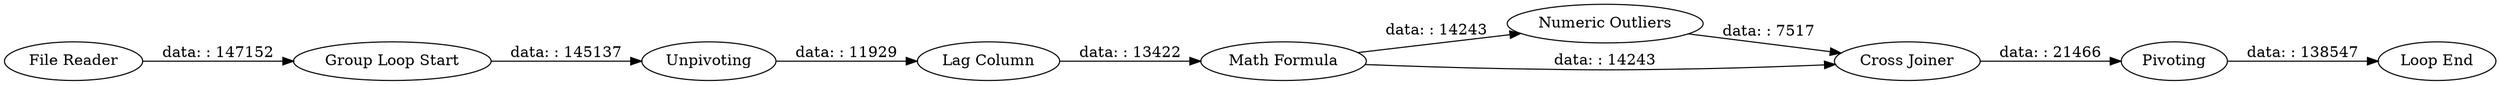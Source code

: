 digraph {
	"1631017210293221221_15" [label=Pivoting]
	"1631017210293221221_10" [label="Math Formula"]
	"1631017210293221221_1" [label="File Reader"]
	"1631017210293221221_13" [label="Loop End"]
	"1631017210293221221_4" [label=Unpivoting]
	"1631017210293221221_11" [label="Lag Column"]
	"1631017210293221221_12" [label="Numeric Outliers"]
	"1631017210293221221_14" [label="Cross Joiner"]
	"1631017210293221221_5" [label="Group Loop Start"]
	"1631017210293221221_10" -> "1631017210293221221_12" [label="data: : 14243"]
	"1631017210293221221_1" -> "1631017210293221221_5" [label="data: : 147152"]
	"1631017210293221221_4" -> "1631017210293221221_11" [label="data: : 11929"]
	"1631017210293221221_10" -> "1631017210293221221_14" [label="data: : 14243"]
	"1631017210293221221_11" -> "1631017210293221221_10" [label="data: : 13422"]
	"1631017210293221221_12" -> "1631017210293221221_14" [label="data: : 7517"]
	"1631017210293221221_15" -> "1631017210293221221_13" [label="data: : 138547"]
	"1631017210293221221_14" -> "1631017210293221221_15" [label="data: : 21466"]
	"1631017210293221221_5" -> "1631017210293221221_4" [label="data: : 145137"]
	rankdir=LR
}
